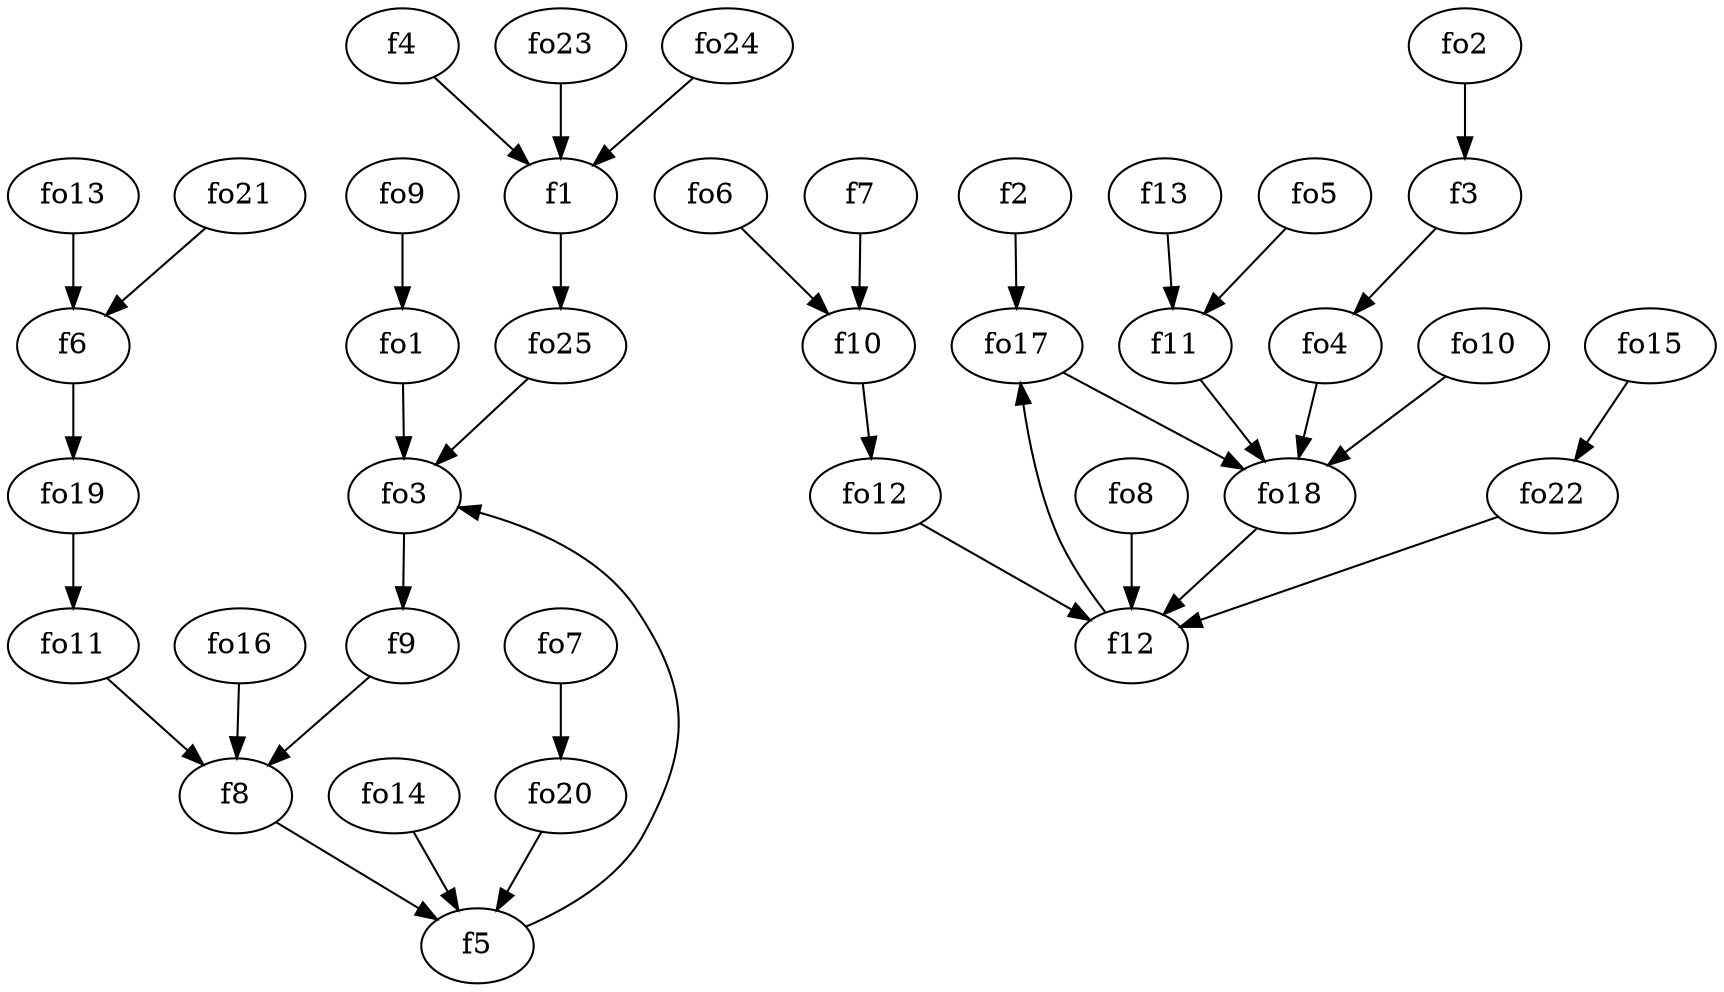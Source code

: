 strict digraph  {
f1;
f2;
f3;
f4;
f5;
f6;
f7;
f8;
f9;
f10;
f11;
f12;
f13;
fo1;
fo2;
fo3;
fo4;
fo5;
fo6;
fo7;
fo8;
fo9;
fo10;
fo11;
fo12;
fo13;
fo14;
fo15;
fo16;
fo17;
fo18;
fo19;
fo20;
fo21;
fo22;
fo23;
fo24;
fo25;
f1 -> fo25  [weight=2];
f2 -> fo17  [weight=2];
f3 -> fo4  [weight=2];
f4 -> f1  [weight=2];
f5 -> fo3  [weight=2];
f6 -> fo19  [weight=2];
f7 -> f10  [weight=2];
f8 -> f5  [weight=2];
f9 -> f8  [weight=2];
f10 -> fo12  [weight=2];
f11 -> fo18  [weight=2];
f12 -> fo17  [weight=2];
f13 -> f11  [weight=2];
fo1 -> fo3  [weight=2];
fo2 -> f3  [weight=2];
fo3 -> f9  [weight=2];
fo4 -> fo18  [weight=2];
fo5 -> f11  [weight=2];
fo6 -> f10  [weight=2];
fo7 -> fo20  [weight=2];
fo8 -> f12  [weight=2];
fo9 -> fo1  [weight=2];
fo10 -> fo18  [weight=2];
fo11 -> f8  [weight=2];
fo12 -> f12  [weight=2];
fo13 -> f6  [weight=2];
fo14 -> f5  [weight=2];
fo15 -> fo22  [weight=2];
fo16 -> f8  [weight=2];
fo17 -> fo18  [weight=2];
fo18 -> f12  [weight=2];
fo19 -> fo11  [weight=2];
fo20 -> f5  [weight=2];
fo21 -> f6  [weight=2];
fo22 -> f12  [weight=2];
fo23 -> f1  [weight=2];
fo24 -> f1  [weight=2];
fo25 -> fo3  [weight=2];
}

